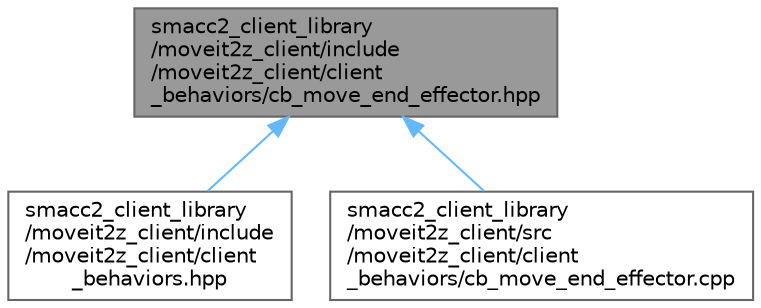 digraph "smacc2_client_library/moveit2z_client/include/moveit2z_client/client_behaviors/cb_move_end_effector.hpp"
{
 // LATEX_PDF_SIZE
  bgcolor="transparent";
  edge [fontname=Helvetica,fontsize=10,labelfontname=Helvetica,labelfontsize=10];
  node [fontname=Helvetica,fontsize=10,shape=box,height=0.2,width=0.4];
  Node1 [label="smacc2_client_library\l/moveit2z_client/include\l/moveit2z_client/client\l_behaviors/cb_move_end_effector.hpp",height=0.2,width=0.4,color="gray40", fillcolor="grey60", style="filled", fontcolor="black",tooltip=" "];
  Node1 -> Node2 [dir="back",color="steelblue1",style="solid"];
  Node2 [label="smacc2_client_library\l/moveit2z_client/include\l/moveit2z_client/client\l_behaviors.hpp",height=0.2,width=0.4,color="grey40", fillcolor="white", style="filled",URL="$moveit2z__client_2include_2moveit2z__client_2client__behaviors_8hpp.html",tooltip=" "];
  Node1 -> Node3 [dir="back",color="steelblue1",style="solid"];
  Node3 [label="smacc2_client_library\l/moveit2z_client/src\l/moveit2z_client/client\l_behaviors/cb_move_end_effector.cpp",height=0.2,width=0.4,color="grey40", fillcolor="white", style="filled",URL="$cb__move__end__effector_8cpp.html",tooltip=" "];
}
